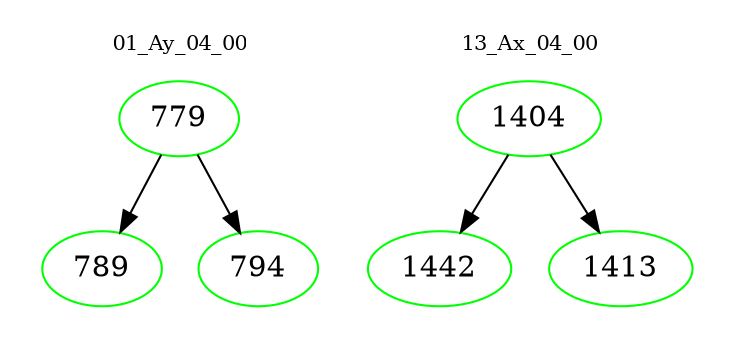 digraph{
subgraph cluster_0 {
color = white
label = "01_Ay_04_00";
fontsize=10;
T0_779 [label="779", color="green"]
T0_779 -> T0_789 [color="black"]
T0_789 [label="789", color="green"]
T0_779 -> T0_794 [color="black"]
T0_794 [label="794", color="green"]
}
subgraph cluster_1 {
color = white
label = "13_Ax_04_00";
fontsize=10;
T1_1404 [label="1404", color="green"]
T1_1404 -> T1_1442 [color="black"]
T1_1442 [label="1442", color="green"]
T1_1404 -> T1_1413 [color="black"]
T1_1413 [label="1413", color="green"]
}
}
